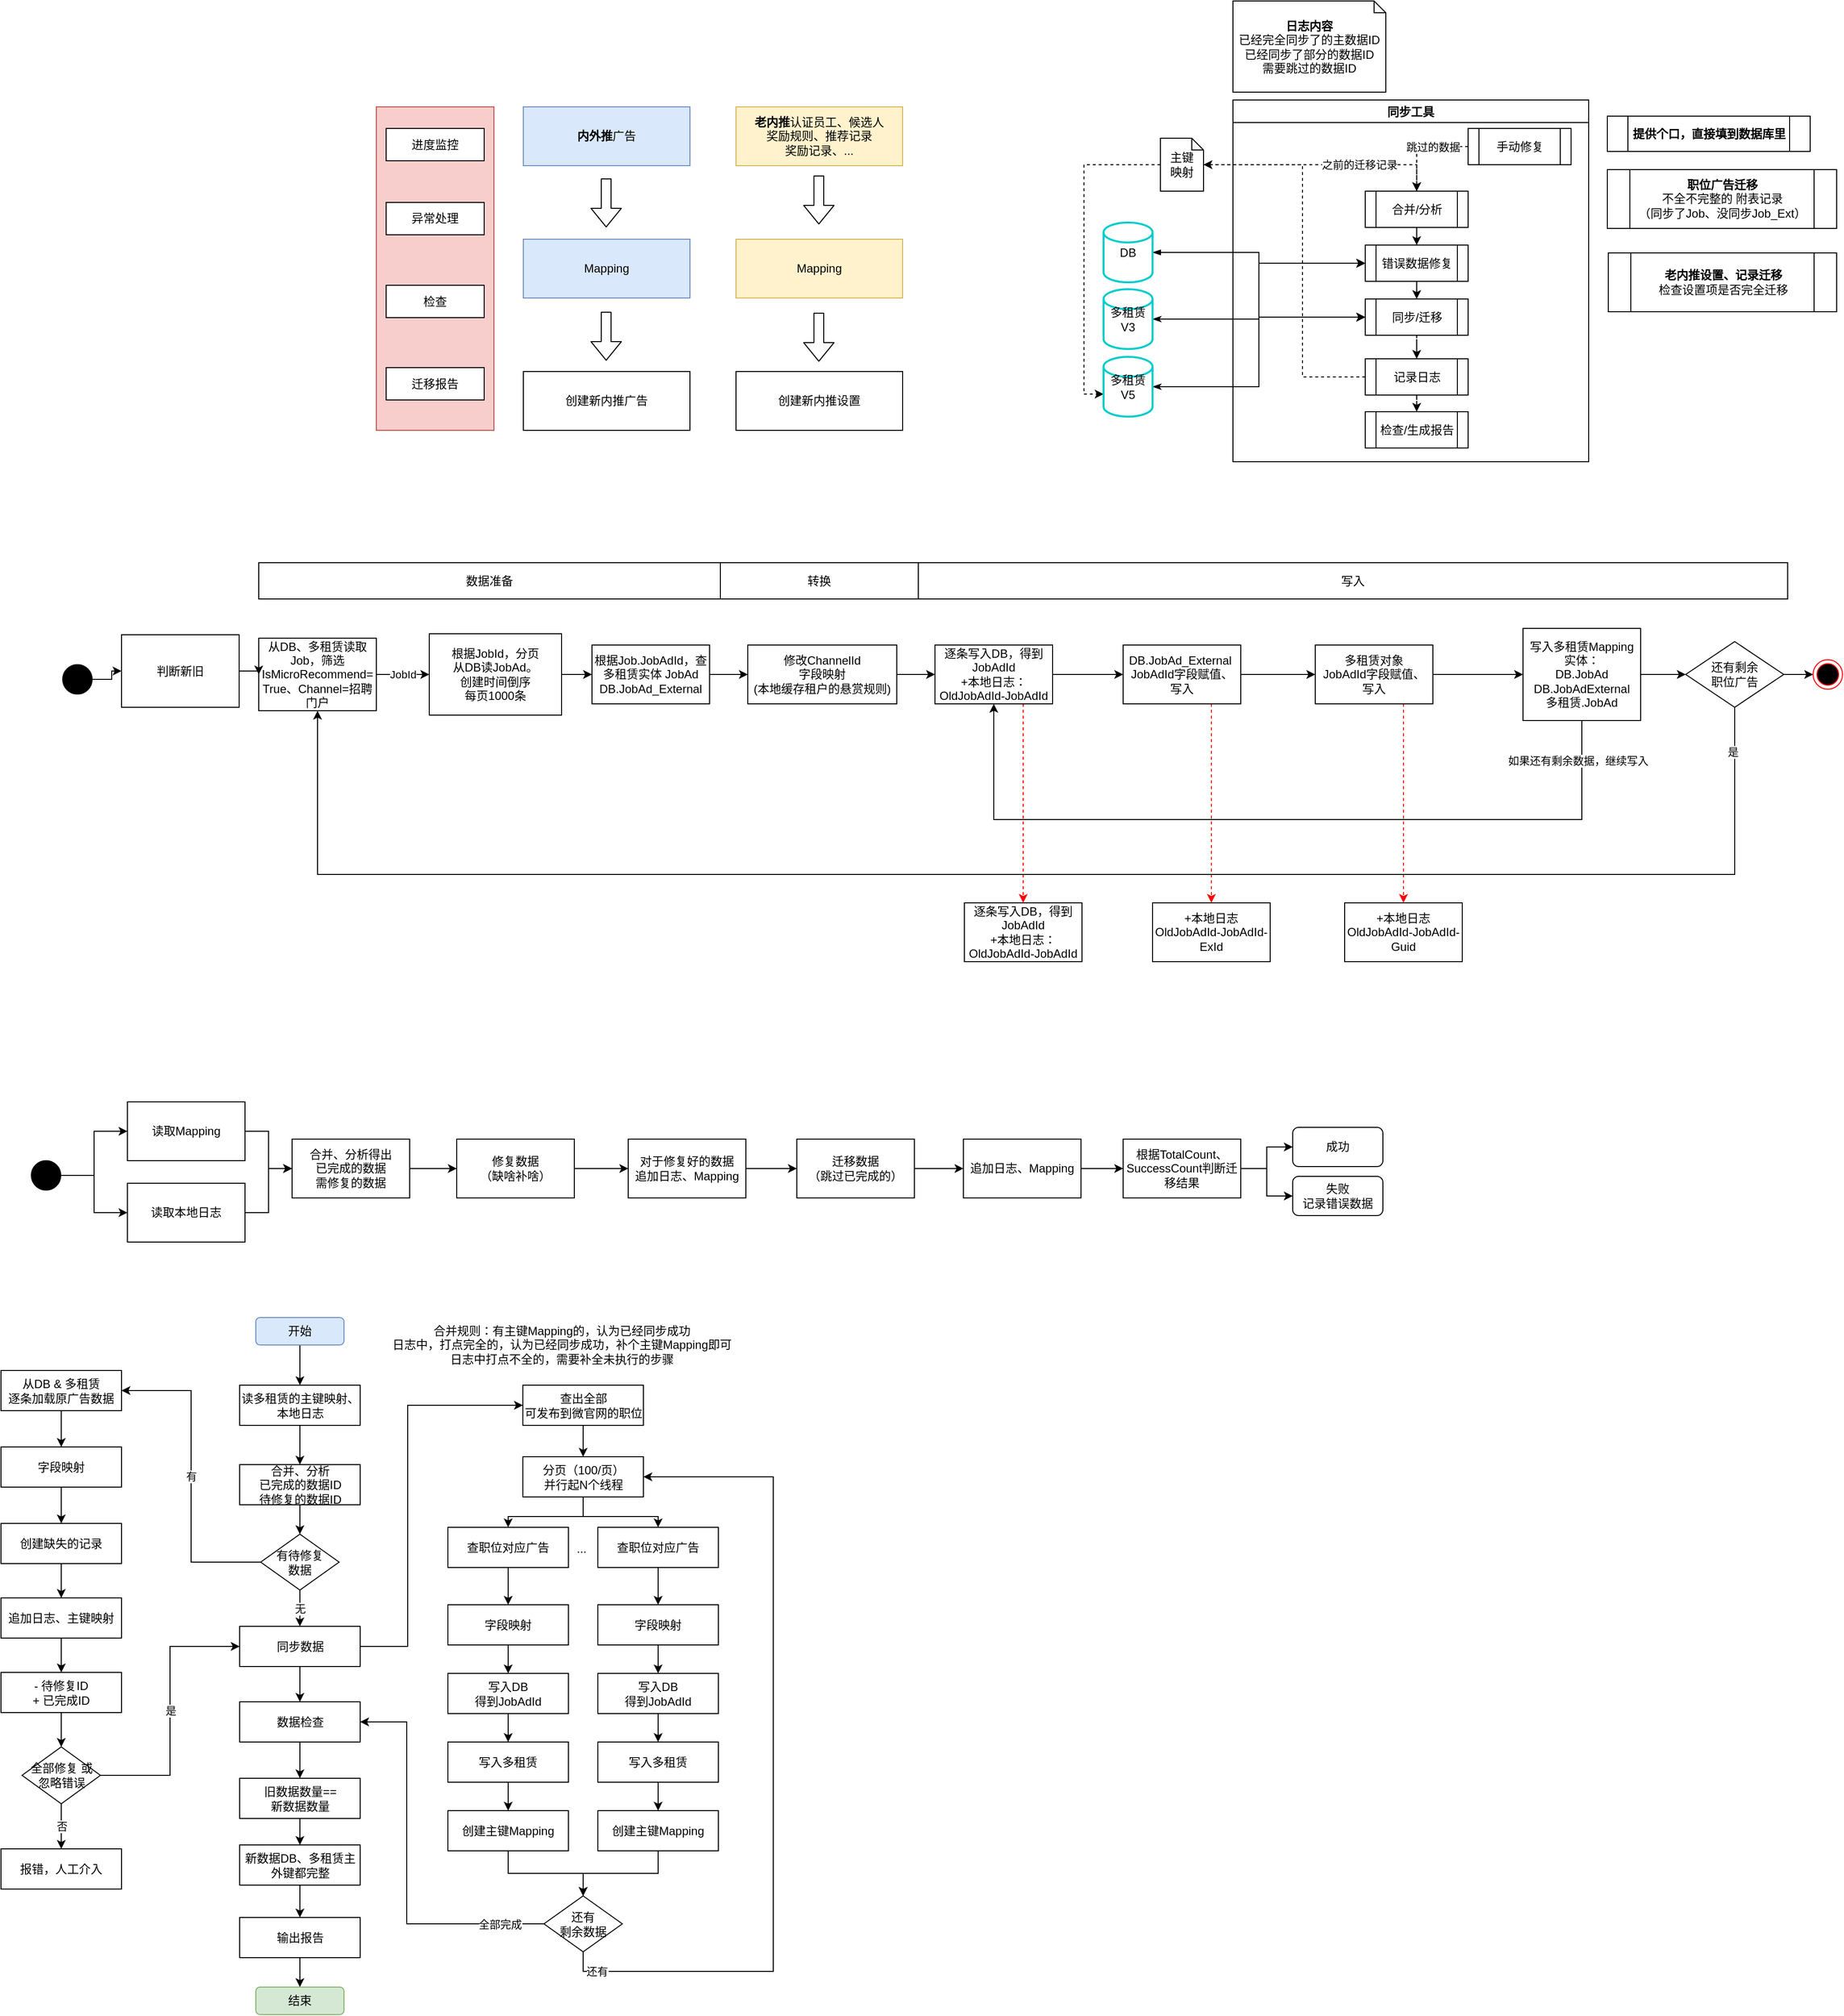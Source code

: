 <mxfile version="14.2.9" type="device"><diagram id="tAkU0oh_2glE51-HNbsn" name="Page-1"><mxGraphModel dx="1422" dy="839" grid="0" gridSize="10" guides="1" tooltips="1" connect="1" arrows="1" fold="1" page="1" pageScale="1" pageWidth="2339" pageHeight="3300" math="0" shadow="0"><root><mxCell id="0"/><mxCell id="1" parent="0"/><mxCell id="9trvorc2qo4zROkZDDM5-1" value="&lt;br&gt;&lt;br&gt;&lt;br&gt;&lt;br&gt;&lt;br&gt;&lt;br&gt;" style="rounded=0;whiteSpace=wrap;html=1;fillColor=#f8cecc;strokeColor=#b85450;" parent="1" vertex="1"><mxGeometry x="478" y="1175" width="120" height="330" as="geometry"/></mxCell><mxCell id="9trvorc2qo4zROkZDDM5-2" value="&lt;b&gt;内外推&lt;/b&gt;广告" style="rounded=0;whiteSpace=wrap;html=1;fillColor=#dae8fc;strokeColor=#6c8ebf;" parent="1" vertex="1"><mxGeometry x="628" y="1175" width="170" height="60" as="geometry"/></mxCell><mxCell id="9trvorc2qo4zROkZDDM5-3" value="Mapping" style="rounded=0;whiteSpace=wrap;html=1;fillColor=#dae8fc;strokeColor=#6c8ebf;" parent="1" vertex="1"><mxGeometry x="628" y="1310" width="170" height="60" as="geometry"/></mxCell><mxCell id="9trvorc2qo4zROkZDDM5-4" value="创建新内推广告" style="rounded=0;whiteSpace=wrap;html=1;" parent="1" vertex="1"><mxGeometry x="628" y="1445" width="170" height="60" as="geometry"/></mxCell><mxCell id="9trvorc2qo4zROkZDDM5-7" value="&lt;b&gt;老内推&lt;/b&gt;认证员工、候选人&lt;br&gt;奖励规则、推荐记录&lt;br&gt;奖励记录、..." style="rounded=0;whiteSpace=wrap;html=1;fillColor=#fff2cc;strokeColor=#d6b656;" parent="1" vertex="1"><mxGeometry x="845" y="1175" width="170" height="60" as="geometry"/></mxCell><mxCell id="9trvorc2qo4zROkZDDM5-8" value="Mapping" style="rounded=0;whiteSpace=wrap;html=1;fillColor=#fff2cc;strokeColor=#d6b656;" parent="1" vertex="1"><mxGeometry x="845" y="1310" width="170" height="60" as="geometry"/></mxCell><mxCell id="9trvorc2qo4zROkZDDM5-9" value="创建新内推设置" style="rounded=0;whiteSpace=wrap;html=1;" parent="1" vertex="1"><mxGeometry x="845" y="1445" width="170" height="60" as="geometry"/></mxCell><mxCell id="9trvorc2qo4zROkZDDM5-10" value="&lt;span&gt;进度监控&lt;/span&gt;" style="rounded=0;whiteSpace=wrap;html=1;" parent="1" vertex="1"><mxGeometry x="488" y="1197" width="100" height="33" as="geometry"/></mxCell><mxCell id="9trvorc2qo4zROkZDDM5-12" value="异常处理" style="rounded=0;whiteSpace=wrap;html=1;" parent="1" vertex="1"><mxGeometry x="488" y="1272.5" width="100" height="33" as="geometry"/></mxCell><mxCell id="9trvorc2qo4zROkZDDM5-13" value="迁移报告" style="rounded=0;whiteSpace=wrap;html=1;" parent="1" vertex="1"><mxGeometry x="488" y="1441" width="100" height="33" as="geometry"/></mxCell><mxCell id="9trvorc2qo4zROkZDDM5-14" value="" style="shape=flexArrow;endArrow=classic;html=1;" parent="1" edge="1"><mxGeometry width="50" height="50" relative="1" as="geometry"><mxPoint x="712.5" y="1248" as="sourcePoint"/><mxPoint x="712.5" y="1298" as="targetPoint"/></mxGeometry></mxCell><mxCell id="9trvorc2qo4zROkZDDM5-16" value="" style="shape=flexArrow;endArrow=classic;html=1;" parent="1" edge="1"><mxGeometry width="50" height="50" relative="1" as="geometry"><mxPoint x="929.5" y="1245" as="sourcePoint"/><mxPoint x="929.5" y="1295" as="targetPoint"/></mxGeometry></mxCell><mxCell id="9trvorc2qo4zROkZDDM5-17" value="" style="shape=flexArrow;endArrow=classic;html=1;" parent="1" edge="1"><mxGeometry width="50" height="50" relative="1" as="geometry"><mxPoint x="712.5" y="1384" as="sourcePoint"/><mxPoint x="712.5" y="1434" as="targetPoint"/></mxGeometry></mxCell><mxCell id="9trvorc2qo4zROkZDDM5-18" value="" style="shape=flexArrow;endArrow=classic;html=1;" parent="1" edge="1"><mxGeometry width="50" height="50" relative="1" as="geometry"><mxPoint x="929.5" y="1385" as="sourcePoint"/><mxPoint x="929.5" y="1435" as="targetPoint"/></mxGeometry></mxCell><mxCell id="9trvorc2qo4zROkZDDM5-100" value="JobId" style="edgeStyle=orthogonalEdgeStyle;rounded=0;orthogonalLoop=1;jettySize=auto;html=1;exitX=1;exitY=0.5;exitDx=0;exitDy=0;" parent="1" source="9trvorc2qo4zROkZDDM5-20" target="9trvorc2qo4zROkZDDM5-23" edge="1"><mxGeometry relative="1" as="geometry"/></mxCell><mxCell id="9trvorc2qo4zROkZDDM5-20" value="从DB、多租赁读取Job，筛选IsMicroRecommend=&lt;br&gt;True、Channel=招聘门户" style="rounded=0;whiteSpace=wrap;html=1;" parent="1" vertex="1"><mxGeometry x="358" y="1717" width="120" height="74" as="geometry"/></mxCell><mxCell id="9trvorc2qo4zROkZDDM5-27" value="" style="edgeStyle=orthogonalEdgeStyle;rounded=0;orthogonalLoop=1;jettySize=auto;html=1;" parent="1" source="9trvorc2qo4zROkZDDM5-23" target="9trvorc2qo4zROkZDDM5-24" edge="1"><mxGeometry relative="1" as="geometry"/></mxCell><mxCell id="9trvorc2qo4zROkZDDM5-23" value="根据JobId，分页&lt;br&gt;从DB读JobAd。&lt;br&gt;创建时间倒序&lt;br&gt;每页1000条" style="rounded=0;whiteSpace=wrap;html=1;" parent="1" vertex="1"><mxGeometry x="532" y="1712.5" width="135" height="83" as="geometry"/></mxCell><mxCell id="9trvorc2qo4zROkZDDM5-39" value="" style="edgeStyle=orthogonalEdgeStyle;rounded=0;orthogonalLoop=1;jettySize=auto;html=1;" parent="1" source="9trvorc2qo4zROkZDDM5-24" target="9trvorc2qo4zROkZDDM5-28" edge="1"><mxGeometry relative="1" as="geometry"/></mxCell><mxCell id="9trvorc2qo4zROkZDDM5-24" value="根据Job.JobAdId，查多租赁实体 JobAd&lt;br&gt;DB.JobAd_External" style="rounded=0;whiteSpace=wrap;html=1;" parent="1" vertex="1"><mxGeometry x="698" y="1724" width="120" height="60" as="geometry"/></mxCell><mxCell id="9trvorc2qo4zROkZDDM5-40" value="" style="edgeStyle=orthogonalEdgeStyle;rounded=0;orthogonalLoop=1;jettySize=auto;html=1;" parent="1" source="9trvorc2qo4zROkZDDM5-28" target="9trvorc2qo4zROkZDDM5-29" edge="1"><mxGeometry relative="1" as="geometry"/></mxCell><mxCell id="9trvorc2qo4zROkZDDM5-28" value="修改ChannelId&lt;br&gt;字段映射&lt;br&gt;(本地缓存租户的悬赏规则)" style="rounded=0;whiteSpace=wrap;html=1;" parent="1" vertex="1"><mxGeometry x="857" y="1724" width="152" height="60" as="geometry"/></mxCell><mxCell id="9trvorc2qo4zROkZDDM5-97" style="edgeStyle=orthogonalEdgeStyle;rounded=0;orthogonalLoop=1;jettySize=auto;html=1;exitX=1;exitY=0.5;exitDx=0;exitDy=0;entryX=0;entryY=0.5;entryDx=0;entryDy=0;" parent="1" source="9trvorc2qo4zROkZDDM5-29" target="9trvorc2qo4zROkZDDM5-94" edge="1"><mxGeometry relative="1" as="geometry"/></mxCell><mxCell id="9trvorc2qo4zROkZDDM5-149" style="edgeStyle=orthogonalEdgeStyle;rounded=0;orthogonalLoop=1;jettySize=auto;html=1;exitX=0.75;exitY=1;exitDx=0;exitDy=0;dashed=1;strokeColor=#FF0000;" parent="1" source="9trvorc2qo4zROkZDDM5-29" target="9trvorc2qo4zROkZDDM5-145" edge="1"><mxGeometry relative="1" as="geometry"/></mxCell><mxCell id="9trvorc2qo4zROkZDDM5-29" value="逐条写入DB，得到JobAdId&lt;br&gt;+本地日志：&lt;br&gt;OldJobAdId-JobAdId" style="rounded=0;whiteSpace=wrap;html=1;" parent="1" vertex="1"><mxGeometry x="1048" y="1724" width="120" height="60" as="geometry"/></mxCell><mxCell id="9trvorc2qo4zROkZDDM5-151" style="edgeStyle=orthogonalEdgeStyle;rounded=0;orthogonalLoop=1;jettySize=auto;html=1;exitX=0.75;exitY=1;exitDx=0;exitDy=0;dashed=1;strokeColor=#FF0000;" parent="1" source="9trvorc2qo4zROkZDDM5-41" target="9trvorc2qo4zROkZDDM5-147" edge="1"><mxGeometry relative="1" as="geometry"/></mxCell><mxCell id="9trvorc2qo4zROkZDDM5-41" value="多租赁对象&lt;br&gt;JobAdId字段赋值、&lt;br&gt;写入" style="rounded=0;whiteSpace=wrap;html=1;" parent="1" vertex="1"><mxGeometry x="1436" y="1724" width="120" height="60" as="geometry"/></mxCell><mxCell id="9trvorc2qo4zROkZDDM5-148" value="" style="edgeStyle=orthogonalEdgeStyle;rounded=0;orthogonalLoop=1;jettySize=auto;html=1;" parent="1" source="9trvorc2qo4zROkZDDM5-94" target="9trvorc2qo4zROkZDDM5-41" edge="1"><mxGeometry relative="1" as="geometry"/></mxCell><mxCell id="9trvorc2qo4zROkZDDM5-150" style="edgeStyle=orthogonalEdgeStyle;rounded=0;orthogonalLoop=1;jettySize=auto;html=1;exitX=0.75;exitY=1;exitDx=0;exitDy=0;entryX=0.5;entryY=0;entryDx=0;entryDy=0;dashed=1;strokeColor=#FF0000;" parent="1" source="9trvorc2qo4zROkZDDM5-94" target="9trvorc2qo4zROkZDDM5-146" edge="1"><mxGeometry relative="1" as="geometry"/></mxCell><mxCell id="9trvorc2qo4zROkZDDM5-94" value="DB.JobAd_External&amp;nbsp;&lt;br&gt;JobAdId字段赋值、&lt;br&gt;写入" style="rounded=0;whiteSpace=wrap;html=1;" parent="1" vertex="1"><mxGeometry x="1240" y="1724" width="120" height="60" as="geometry"/></mxCell><mxCell id="9trvorc2qo4zROkZDDM5-99" value="检查" style="rounded=0;whiteSpace=wrap;html=1;" parent="1" vertex="1"><mxGeometry x="488" y="1357" width="100" height="33" as="geometry"/></mxCell><mxCell id="9trvorc2qo4zROkZDDM5-101" value="数据准备" style="rounded=0;whiteSpace=wrap;html=1;" parent="1" vertex="1"><mxGeometry x="358" y="1640" width="471" height="37" as="geometry"/></mxCell><mxCell id="9trvorc2qo4zROkZDDM5-102" value="转换" style="rounded=0;whiteSpace=wrap;html=1;" parent="1" vertex="1"><mxGeometry x="829" y="1640" width="202" height="37" as="geometry"/></mxCell><mxCell id="9trvorc2qo4zROkZDDM5-103" value="写入" style="rounded=0;whiteSpace=wrap;html=1;" parent="1" vertex="1"><mxGeometry x="1031" y="1640" width="887" height="37" as="geometry"/></mxCell><mxCell id="9trvorc2qo4zROkZDDM5-113" value="" style="edgeStyle=orthogonalEdgeStyle;rounded=0;orthogonalLoop=1;jettySize=auto;html=1;" parent="1" source="9trvorc2qo4zROkZDDM5-41" target="9trvorc2qo4zROkZDDM5-111" edge="1"><mxGeometry relative="1" as="geometry"><mxPoint x="1711" y="1754" as="sourcePoint"/></mxGeometry></mxCell><mxCell id="9trvorc2qo4zROkZDDM5-114" style="edgeStyle=orthogonalEdgeStyle;rounded=0;orthogonalLoop=1;jettySize=auto;html=1;exitX=0.5;exitY=1;exitDx=0;exitDy=0;entryX=0.5;entryY=1;entryDx=0;entryDy=0;" parent="1" source="9trvorc2qo4zROkZDDM5-111" target="9trvorc2qo4zROkZDDM5-29" edge="1"><mxGeometry relative="1" as="geometry"><mxPoint x="1790" y="1996" as="targetPoint"/><Array as="points"><mxPoint x="1708" y="1902"/><mxPoint x="1108" y="1902"/></Array></mxGeometry></mxCell><mxCell id="9trvorc2qo4zROkZDDM5-115" value="如果还有剩余数据，继续写入" style="edgeLabel;html=1;align=center;verticalAlign=middle;resizable=0;points=[];" parent="9trvorc2qo4zROkZDDM5-114" vertex="1" connectable="0"><mxGeometry x="0.054" y="1" relative="1" as="geometry"><mxPoint x="326" y="-61" as="offset"/></mxGeometry></mxCell><mxCell id="9trvorc2qo4zROkZDDM5-118" value="" style="edgeStyle=orthogonalEdgeStyle;rounded=0;orthogonalLoop=1;jettySize=auto;html=1;" parent="1" source="9trvorc2qo4zROkZDDM5-111" target="9trvorc2qo4zROkZDDM5-120" edge="1"><mxGeometry relative="1" as="geometry"><mxPoint x="1836" y="1754" as="targetPoint"/></mxGeometry></mxCell><mxCell id="9trvorc2qo4zROkZDDM5-111" value="写入多租赁Mapping实体：&lt;br&gt;DB.JobAd&lt;br&gt;DB.JobAdExternal&lt;br&gt;多租赁.JobAd" style="rounded=0;whiteSpace=wrap;html=1;" parent="1" vertex="1"><mxGeometry x="1648" y="1707" width="120" height="94" as="geometry"/></mxCell><mxCell id="9trvorc2qo4zROkZDDM5-119" value="" style="edgeStyle=orthogonalEdgeStyle;rounded=0;orthogonalLoop=1;jettySize=auto;html=1;exitX=0.5;exitY=1;exitDx=0;exitDy=0;entryX=0.5;entryY=1;entryDx=0;entryDy=0;" parent="1" source="9trvorc2qo4zROkZDDM5-120" target="9trvorc2qo4zROkZDDM5-20" edge="1"><mxGeometry relative="1" as="geometry"><mxPoint x="2020" y="1784" as="sourcePoint"/><Array as="points"><mxPoint x="1864" y="1958"/><mxPoint x="418" y="1958"/></Array></mxGeometry></mxCell><mxCell id="9trvorc2qo4zROkZDDM5-121" value="是" style="edgeLabel;html=1;align=center;verticalAlign=middle;resizable=0;points=[];" parent="9trvorc2qo4zROkZDDM5-119" vertex="1" connectable="0"><mxGeometry x="-0.95" y="-2" relative="1" as="geometry"><mxPoint y="1" as="offset"/></mxGeometry></mxCell><mxCell id="9trvorc2qo4zROkZDDM5-123" value="" style="edgeStyle=orthogonalEdgeStyle;rounded=0;orthogonalLoop=1;jettySize=auto;html=1;" parent="1" source="9trvorc2qo4zROkZDDM5-120" target="9trvorc2qo4zROkZDDM5-122" edge="1"><mxGeometry relative="1" as="geometry"/></mxCell><mxCell id="9trvorc2qo4zROkZDDM5-120" value="还有剩余&lt;br&gt;职位广告" style="strokeWidth=1;html=1;shape=mxgraph.flowchart.decision;whiteSpace=wrap;" parent="1" vertex="1"><mxGeometry x="1814" y="1720.5" width="100" height="67" as="geometry"/></mxCell><mxCell id="9trvorc2qo4zROkZDDM5-122" value="" style="ellipse;html=1;shape=endState;fillColor=#000000;strokeColor=#ff0000;" parent="1" vertex="1"><mxGeometry x="1944" y="1739" width="30" height="30" as="geometry"/></mxCell><mxCell id="9trvorc2qo4zROkZDDM5-159" value="" style="edgeStyle=orthogonalEdgeStyle;rounded=0;orthogonalLoop=1;jettySize=auto;html=1;strokeColor=#000000;" parent="1" source="9trvorc2qo4zROkZDDM5-124" target="9trvorc2qo4zROkZDDM5-158" edge="1"><mxGeometry relative="1" as="geometry"/></mxCell><mxCell id="9trvorc2qo4zROkZDDM5-124" value="" style="ellipse;whiteSpace=wrap;html=1;aspect=fixed;strokeWidth=1;fillColor=#000000;" parent="1" vertex="1"><mxGeometry x="158" y="1744" width="30" height="30" as="geometry"/></mxCell><mxCell id="9trvorc2qo4zROkZDDM5-130" style="edgeStyle=orthogonalEdgeStyle;rounded=0;orthogonalLoop=1;jettySize=auto;html=1;exitX=1;exitY=0.5;exitDx=0;exitDy=0;entryX=0;entryY=0.5;entryDx=0;entryDy=0;" parent="1" source="9trvorc2qo4zROkZDDM5-126" target="9trvorc2qo4zROkZDDM5-128" edge="1"><mxGeometry relative="1" as="geometry"/></mxCell><mxCell id="9trvorc2qo4zROkZDDM5-126" value="读取Mapping" style="rounded=0;whiteSpace=wrap;html=1;" parent="1" vertex="1"><mxGeometry x="224" y="2190" width="120" height="60" as="geometry"/></mxCell><mxCell id="9trvorc2qo4zROkZDDM5-131" style="edgeStyle=orthogonalEdgeStyle;rounded=0;orthogonalLoop=1;jettySize=auto;html=1;exitX=1;exitY=0.5;exitDx=0;exitDy=0;" parent="1" source="9trvorc2qo4zROkZDDM5-127" target="9trvorc2qo4zROkZDDM5-128" edge="1"><mxGeometry relative="1" as="geometry"/></mxCell><mxCell id="9trvorc2qo4zROkZDDM5-127" value="读取本地日志" style="rounded=0;whiteSpace=wrap;html=1;" parent="1" vertex="1"><mxGeometry x="224" y="2273" width="120" height="60" as="geometry"/></mxCell><mxCell id="9trvorc2qo4zROkZDDM5-132" value="" style="edgeStyle=orthogonalEdgeStyle;rounded=0;orthogonalLoop=1;jettySize=auto;html=1;" parent="1" source="9trvorc2qo4zROkZDDM5-128" target="9trvorc2qo4zROkZDDM5-129" edge="1"><mxGeometry relative="1" as="geometry"/></mxCell><mxCell id="9trvorc2qo4zROkZDDM5-128" value="合并、分析得出&lt;br&gt;已完成的数据&lt;br&gt;需修复的数据" style="rounded=0;whiteSpace=wrap;html=1;" parent="1" vertex="1"><mxGeometry x="392" y="2228" width="120" height="60" as="geometry"/></mxCell><mxCell id="9trvorc2qo4zROkZDDM5-138" value="" style="edgeStyle=orthogonalEdgeStyle;rounded=0;orthogonalLoop=1;jettySize=auto;html=1;" parent="1" source="9trvorc2qo4zROkZDDM5-129" target="9trvorc2qo4zROkZDDM5-137" edge="1"><mxGeometry relative="1" as="geometry"/></mxCell><mxCell id="9trvorc2qo4zROkZDDM5-129" value="修复数据&lt;br&gt;（缺啥补啥）" style="rounded=0;whiteSpace=wrap;html=1;" parent="1" vertex="1"><mxGeometry x="560" y="2228" width="120" height="60" as="geometry"/></mxCell><mxCell id="9trvorc2qo4zROkZDDM5-136" value="" style="edgeStyle=orthogonalEdgeStyle;rounded=0;orthogonalLoop=1;jettySize=auto;html=1;" parent="1" source="9trvorc2qo4zROkZDDM5-133" target="9trvorc2qo4zROkZDDM5-134" edge="1"><mxGeometry relative="1" as="geometry"/></mxCell><mxCell id="9trvorc2qo4zROkZDDM5-133" value="迁移数据&lt;br&gt;（跳过已完成的）" style="rounded=0;whiteSpace=wrap;html=1;" parent="1" vertex="1"><mxGeometry x="907" y="2228" width="120" height="60" as="geometry"/></mxCell><mxCell id="9trvorc2qo4zROkZDDM5-144" value="" style="edgeStyle=orthogonalEdgeStyle;rounded=0;orthogonalLoop=1;jettySize=auto;html=1;" parent="1" source="9trvorc2qo4zROkZDDM5-134" target="9trvorc2qo4zROkZDDM5-152" edge="1"><mxGeometry relative="1" as="geometry"><mxPoint x="1240" y="2258" as="targetPoint"/></mxGeometry></mxCell><mxCell id="9trvorc2qo4zROkZDDM5-134" value="追加日志、Mapping" style="rounded=0;whiteSpace=wrap;html=1;" parent="1" vertex="1"><mxGeometry x="1077" y="2228" width="120" height="60" as="geometry"/></mxCell><mxCell id="9trvorc2qo4zROkZDDM5-139" value="" style="edgeStyle=orthogonalEdgeStyle;rounded=0;orthogonalLoop=1;jettySize=auto;html=1;" parent="1" source="9trvorc2qo4zROkZDDM5-137" target="9trvorc2qo4zROkZDDM5-133" edge="1"><mxGeometry relative="1" as="geometry"/></mxCell><mxCell id="9trvorc2qo4zROkZDDM5-137" value="对于修复好的数据&lt;br&gt;追加日志、Mapping" style="rounded=0;whiteSpace=wrap;html=1;" parent="1" vertex="1"><mxGeometry x="735" y="2228" width="120" height="60" as="geometry"/></mxCell><mxCell id="9trvorc2qo4zROkZDDM5-141" style="edgeStyle=orthogonalEdgeStyle;rounded=0;orthogonalLoop=1;jettySize=auto;html=1;exitX=1;exitY=0.5;exitDx=0;exitDy=0;entryX=0;entryY=0.5;entryDx=0;entryDy=0;" parent="1" source="9trvorc2qo4zROkZDDM5-140" target="9trvorc2qo4zROkZDDM5-126" edge="1"><mxGeometry relative="1" as="geometry"/></mxCell><mxCell id="9trvorc2qo4zROkZDDM5-142" style="edgeStyle=orthogonalEdgeStyle;rounded=0;orthogonalLoop=1;jettySize=auto;html=1;exitX=1;exitY=0.5;exitDx=0;exitDy=0;" parent="1" source="9trvorc2qo4zROkZDDM5-140" target="9trvorc2qo4zROkZDDM5-127" edge="1"><mxGeometry relative="1" as="geometry"/></mxCell><mxCell id="9trvorc2qo4zROkZDDM5-140" value="" style="ellipse;whiteSpace=wrap;html=1;aspect=fixed;strokeWidth=1;fillColor=#000000;" parent="1" vertex="1"><mxGeometry x="126" y="2250" width="30" height="30" as="geometry"/></mxCell><mxCell id="9trvorc2qo4zROkZDDM5-145" value="逐条写入DB，得到JobAdId&lt;br&gt;+本地日志：&lt;br&gt;OldJobAdId-JobAdId" style="rounded=0;whiteSpace=wrap;html=1;" parent="1" vertex="1"><mxGeometry x="1078" y="1987" width="120" height="60" as="geometry"/></mxCell><mxCell id="9trvorc2qo4zROkZDDM5-146" value="+本地日志&lt;br&gt;OldJobAdId-JobAdId-ExId" style="rounded=0;whiteSpace=wrap;html=1;" parent="1" vertex="1"><mxGeometry x="1270" y="1987" width="120" height="60" as="geometry"/></mxCell><mxCell id="9trvorc2qo4zROkZDDM5-147" value="+本地日志&lt;br&gt;OldJobAdId-JobAdId-Guid" style="rounded=0;whiteSpace=wrap;html=1;" parent="1" vertex="1"><mxGeometry x="1466" y="1987" width="120" height="60" as="geometry"/></mxCell><mxCell id="9trvorc2qo4zROkZDDM5-154" value="" style="edgeStyle=orthogonalEdgeStyle;rounded=0;orthogonalLoop=1;jettySize=auto;html=1;" parent="1" source="9trvorc2qo4zROkZDDM5-152" target="9trvorc2qo4zROkZDDM5-155" edge="1"><mxGeometry relative="1" as="geometry"><mxPoint x="1417" y="2223" as="targetPoint"/></mxGeometry></mxCell><mxCell id="9trvorc2qo4zROkZDDM5-157" style="edgeStyle=orthogonalEdgeStyle;rounded=0;orthogonalLoop=1;jettySize=auto;html=1;exitX=1;exitY=0.5;exitDx=0;exitDy=0;strokeColor=#000000;" parent="1" source="9trvorc2qo4zROkZDDM5-152" target="9trvorc2qo4zROkZDDM5-156" edge="1"><mxGeometry relative="1" as="geometry"/></mxCell><mxCell id="9trvorc2qo4zROkZDDM5-152" value="根据TotalCount、SuccessCount判断迁移结果" style="rounded=0;whiteSpace=wrap;html=1;" parent="1" vertex="1"><mxGeometry x="1240" y="2228" width="120" height="60" as="geometry"/></mxCell><mxCell id="9trvorc2qo4zROkZDDM5-155" value="成功" style="rounded=1;whiteSpace=wrap;html=1;strokeWidth=1;fillColor=none;" parent="1" vertex="1"><mxGeometry x="1413" y="2216" width="92" height="40" as="geometry"/></mxCell><mxCell id="9trvorc2qo4zROkZDDM5-156" value="失败&lt;br&gt;记录错误数据" style="rounded=1;whiteSpace=wrap;html=1;strokeWidth=1;fillColor=none;" parent="1" vertex="1"><mxGeometry x="1413" y="2266" width="92" height="40" as="geometry"/></mxCell><mxCell id="9trvorc2qo4zROkZDDM5-160" value="" style="edgeStyle=orthogonalEdgeStyle;rounded=0;orthogonalLoop=1;jettySize=auto;html=1;strokeColor=#000000;" parent="1" source="9trvorc2qo4zROkZDDM5-158" target="9trvorc2qo4zROkZDDM5-20" edge="1"><mxGeometry relative="1" as="geometry"/></mxCell><mxCell id="9trvorc2qo4zROkZDDM5-158" value="判断新旧" style="rounded=0;whiteSpace=wrap;html=1;" parent="1" vertex="1"><mxGeometry x="218" y="1713.5" width="120" height="74" as="geometry"/></mxCell><mxCell id="64XeEdS_aHcT_We1vL6V-7" value="" style="edgeStyle=orthogonalEdgeStyle;rounded=0;orthogonalLoop=1;jettySize=auto;html=1;" parent="1" source="64XeEdS_aHcT_We1vL6V-2" target="64XeEdS_aHcT_We1vL6V-23" edge="1"><mxGeometry relative="1" as="geometry"><mxPoint x="400" y="2641" as="targetPoint"/></mxGeometry></mxCell><mxCell id="64XeEdS_aHcT_We1vL6V-2" value="合并、分析&lt;br&gt;已完成的数据ID&lt;br&gt;待修复的数据ID" style="rounded=0;whiteSpace=wrap;html=1;" parent="1" vertex="1"><mxGeometry x="338.5" y="2560" width="123" height="41" as="geometry"/></mxCell><mxCell id="64XeEdS_aHcT_We1vL6V-5" value="" style="edgeStyle=orthogonalEdgeStyle;rounded=0;orthogonalLoop=1;jettySize=auto;html=1;" parent="1" source="64XeEdS_aHcT_We1vL6V-3" target="64XeEdS_aHcT_We1vL6V-2" edge="1"><mxGeometry relative="1" as="geometry"/></mxCell><mxCell id="64XeEdS_aHcT_We1vL6V-3" value="读多租赁的主键映射、&lt;br&gt;本地日志" style="rounded=0;whiteSpace=wrap;html=1;" parent="1" vertex="1"><mxGeometry x="338.5" y="2479" width="123" height="41" as="geometry"/></mxCell><mxCell id="64XeEdS_aHcT_We1vL6V-53" style="edgeStyle=orthogonalEdgeStyle;rounded=0;orthogonalLoop=1;jettySize=auto;html=1;exitX=1;exitY=0.5;exitDx=0;exitDy=0;entryX=0;entryY=0.5;entryDx=0;entryDy=0;" parent="1" source="64XeEdS_aHcT_We1vL6V-8" target="64XeEdS_aHcT_We1vL6V-28" edge="1"><mxGeometry relative="1" as="geometry"><Array as="points"><mxPoint x="510" y="2746"/><mxPoint x="510" y="2500"/></Array></mxGeometry></mxCell><mxCell id="64XeEdS_aHcT_We1vL6V-67" value="" style="edgeStyle=orthogonalEdgeStyle;rounded=0;orthogonalLoop=1;jettySize=auto;html=1;" parent="1" source="64XeEdS_aHcT_We1vL6V-8" target="64XeEdS_aHcT_We1vL6V-60" edge="1"><mxGeometry relative="1" as="geometry"/></mxCell><mxCell id="64XeEdS_aHcT_We1vL6V-8" value="同步数据" style="rounded=0;whiteSpace=wrap;html=1;" parent="1" vertex="1"><mxGeometry x="338.5" y="2725" width="123" height="41" as="geometry"/></mxCell><mxCell id="64XeEdS_aHcT_We1vL6V-11" value="" style="edgeStyle=orthogonalEdgeStyle;rounded=0;orthogonalLoop=1;jettySize=auto;html=1;" parent="1" source="64XeEdS_aHcT_We1vL6V-9" target="64XeEdS_aHcT_We1vL6V-10" edge="1"><mxGeometry relative="1" as="geometry"/></mxCell><mxCell id="64XeEdS_aHcT_We1vL6V-9" value="从DB &amp;amp; 多租赁&lt;br&gt;逐条加载原广告数据" style="rounded=0;whiteSpace=wrap;html=1;" parent="1" vertex="1"><mxGeometry x="95" y="2464" width="123" height="41" as="geometry"/></mxCell><mxCell id="64XeEdS_aHcT_We1vL6V-13" value="" style="edgeStyle=orthogonalEdgeStyle;rounded=0;orthogonalLoop=1;jettySize=auto;html=1;" parent="1" source="64XeEdS_aHcT_We1vL6V-10" target="64XeEdS_aHcT_We1vL6V-12" edge="1"><mxGeometry relative="1" as="geometry"/></mxCell><mxCell id="64XeEdS_aHcT_We1vL6V-10" value="字段映射" style="rounded=0;whiteSpace=wrap;html=1;" parent="1" vertex="1"><mxGeometry x="95" y="2542" width="123" height="41" as="geometry"/></mxCell><mxCell id="64XeEdS_aHcT_We1vL6V-16" value="" style="edgeStyle=orthogonalEdgeStyle;rounded=0;orthogonalLoop=1;jettySize=auto;html=1;" parent="1" source="64XeEdS_aHcT_We1vL6V-12" target="64XeEdS_aHcT_We1vL6V-14" edge="1"><mxGeometry relative="1" as="geometry"/></mxCell><mxCell id="64XeEdS_aHcT_We1vL6V-12" value="创建缺失的记录" style="rounded=0;whiteSpace=wrap;html=1;" parent="1" vertex="1"><mxGeometry x="95" y="2620" width="123" height="41" as="geometry"/></mxCell><mxCell id="64XeEdS_aHcT_We1vL6V-17" value="" style="edgeStyle=orthogonalEdgeStyle;rounded=0;orthogonalLoop=1;jettySize=auto;html=1;" parent="1" source="64XeEdS_aHcT_We1vL6V-14" target="64XeEdS_aHcT_We1vL6V-15" edge="1"><mxGeometry relative="1" as="geometry"/></mxCell><mxCell id="64XeEdS_aHcT_We1vL6V-14" value="追加日志、主键映射" style="rounded=0;whiteSpace=wrap;html=1;" parent="1" vertex="1"><mxGeometry x="95" y="2696" width="123" height="41" as="geometry"/></mxCell><mxCell id="64XeEdS_aHcT_We1vL6V-20" value="" style="edgeStyle=orthogonalEdgeStyle;rounded=0;orthogonalLoop=1;jettySize=auto;html=1;" parent="1" source="64XeEdS_aHcT_We1vL6V-15" target="64XeEdS_aHcT_We1vL6V-19" edge="1"><mxGeometry relative="1" as="geometry"/></mxCell><mxCell id="64XeEdS_aHcT_We1vL6V-15" value="- 待修复ID&lt;br&gt;+ 已完成ID" style="rounded=0;whiteSpace=wrap;html=1;" parent="1" vertex="1"><mxGeometry x="95" y="2772" width="123" height="41" as="geometry"/></mxCell><mxCell id="64XeEdS_aHcT_We1vL6V-26" value="否" style="edgeStyle=orthogonalEdgeStyle;rounded=0;orthogonalLoop=1;jettySize=auto;html=1;" parent="1" source="64XeEdS_aHcT_We1vL6V-19" target="64XeEdS_aHcT_We1vL6V-27" edge="1"><mxGeometry relative="1" as="geometry"><mxPoint x="156.5" y="2941" as="targetPoint"/></mxGeometry></mxCell><mxCell id="64XeEdS_aHcT_We1vL6V-52" value="是" style="edgeStyle=orthogonalEdgeStyle;rounded=0;orthogonalLoop=1;jettySize=auto;html=1;exitX=1;exitY=0.5;exitDx=0;exitDy=0;entryX=0;entryY=0.5;entryDx=0;entryDy=0;" parent="1" source="64XeEdS_aHcT_We1vL6V-19" target="64XeEdS_aHcT_We1vL6V-8" edge="1"><mxGeometry relative="1" as="geometry"/></mxCell><mxCell id="64XeEdS_aHcT_We1vL6V-19" value="全部修复 或&lt;br&gt;忽略错误" style="rhombus;whiteSpace=wrap;html=1;" parent="1" vertex="1"><mxGeometry x="116.5" y="2848" width="80" height="58" as="geometry"/></mxCell><mxCell id="64XeEdS_aHcT_We1vL6V-24" value="无" style="edgeStyle=orthogonalEdgeStyle;rounded=0;orthogonalLoop=1;jettySize=auto;html=1;" parent="1" source="64XeEdS_aHcT_We1vL6V-23" target="64XeEdS_aHcT_We1vL6V-8" edge="1"><mxGeometry relative="1" as="geometry"/></mxCell><mxCell id="64XeEdS_aHcT_We1vL6V-51" value="有" style="edgeStyle=orthogonalEdgeStyle;rounded=0;orthogonalLoop=1;jettySize=auto;html=1;exitX=0;exitY=0.5;exitDx=0;exitDy=0;entryX=1;entryY=0.5;entryDx=0;entryDy=0;" parent="1" source="64XeEdS_aHcT_We1vL6V-23" target="64XeEdS_aHcT_We1vL6V-9" edge="1"><mxGeometry relative="1" as="geometry"/></mxCell><mxCell id="64XeEdS_aHcT_We1vL6V-23" value="有待修复&lt;br&gt;数据" style="rhombus;whiteSpace=wrap;html=1;" parent="1" vertex="1"><mxGeometry x="360" y="2631" width="80" height="57" as="geometry"/></mxCell><mxCell id="64XeEdS_aHcT_We1vL6V-27" value="报错，人工介入" style="rounded=0;whiteSpace=wrap;html=1;" parent="1" vertex="1"><mxGeometry x="95" y="2952" width="123" height="41" as="geometry"/></mxCell><mxCell id="64XeEdS_aHcT_We1vL6V-47" value="" style="edgeStyle=orthogonalEdgeStyle;rounded=0;orthogonalLoop=1;jettySize=auto;html=1;" parent="1" source="64XeEdS_aHcT_We1vL6V-28" target="64XeEdS_aHcT_We1vL6V-46" edge="1"><mxGeometry relative="1" as="geometry"/></mxCell><mxCell id="64XeEdS_aHcT_We1vL6V-28" value="查出全部&lt;br&gt;可发布到微官网的职位" style="rounded=0;whiteSpace=wrap;html=1;" parent="1" vertex="1"><mxGeometry x="627.5" y="2479" width="123" height="41" as="geometry"/></mxCell><mxCell id="64XeEdS_aHcT_We1vL6V-37" value="" style="edgeStyle=orthogonalEdgeStyle;rounded=0;orthogonalLoop=1;jettySize=auto;html=1;" parent="1" source="64XeEdS_aHcT_We1vL6V-30" target="64XeEdS_aHcT_We1vL6V-34" edge="1"><mxGeometry relative="1" as="geometry"/></mxCell><mxCell id="64XeEdS_aHcT_We1vL6V-30" value="查职位对应广告" style="rounded=0;whiteSpace=wrap;html=1;" parent="1" vertex="1"><mxGeometry x="551" y="2624" width="123" height="41" as="geometry"/></mxCell><mxCell id="64XeEdS_aHcT_We1vL6V-36" value="" style="edgeStyle=orthogonalEdgeStyle;rounded=0;orthogonalLoop=1;jettySize=auto;html=1;" parent="1" source="64XeEdS_aHcT_We1vL6V-31" target="64XeEdS_aHcT_We1vL6V-35" edge="1"><mxGeometry relative="1" as="geometry"/></mxCell><mxCell id="64XeEdS_aHcT_We1vL6V-31" value="查职位对应广告" style="rounded=0;whiteSpace=wrap;html=1;" parent="1" vertex="1"><mxGeometry x="704" y="2624" width="123" height="41" as="geometry"/></mxCell><mxCell id="64XeEdS_aHcT_We1vL6V-40" value="" style="edgeStyle=orthogonalEdgeStyle;rounded=0;orthogonalLoop=1;jettySize=auto;html=1;" parent="1" source="64XeEdS_aHcT_We1vL6V-34" target="64XeEdS_aHcT_We1vL6V-38" edge="1"><mxGeometry relative="1" as="geometry"/></mxCell><mxCell id="64XeEdS_aHcT_We1vL6V-34" value="字段映射" style="rounded=0;whiteSpace=wrap;html=1;" parent="1" vertex="1"><mxGeometry x="551" y="2703" width="123" height="41" as="geometry"/></mxCell><mxCell id="64XeEdS_aHcT_We1vL6V-41" value="" style="edgeStyle=orthogonalEdgeStyle;rounded=0;orthogonalLoop=1;jettySize=auto;html=1;" parent="1" source="64XeEdS_aHcT_We1vL6V-35" target="64XeEdS_aHcT_We1vL6V-39" edge="1"><mxGeometry relative="1" as="geometry"/></mxCell><mxCell id="64XeEdS_aHcT_We1vL6V-35" value="字段映射" style="rounded=0;whiteSpace=wrap;html=1;" parent="1" vertex="1"><mxGeometry x="704" y="2703" width="123" height="41" as="geometry"/></mxCell><mxCell id="64XeEdS_aHcT_We1vL6V-44" value="" style="edgeStyle=orthogonalEdgeStyle;rounded=0;orthogonalLoop=1;jettySize=auto;html=1;" parent="1" source="64XeEdS_aHcT_We1vL6V-38" target="64XeEdS_aHcT_We1vL6V-42" edge="1"><mxGeometry relative="1" as="geometry"/></mxCell><mxCell id="64XeEdS_aHcT_We1vL6V-38" value="写入DB&lt;br&gt;得到JobAdId" style="rounded=0;whiteSpace=wrap;html=1;" parent="1" vertex="1"><mxGeometry x="551" y="2773" width="123" height="41" as="geometry"/></mxCell><mxCell id="64XeEdS_aHcT_We1vL6V-45" value="" style="edgeStyle=orthogonalEdgeStyle;rounded=0;orthogonalLoop=1;jettySize=auto;html=1;" parent="1" source="64XeEdS_aHcT_We1vL6V-39" target="64XeEdS_aHcT_We1vL6V-43" edge="1"><mxGeometry relative="1" as="geometry"/></mxCell><mxCell id="64XeEdS_aHcT_We1vL6V-39" value="写入DB&lt;br&gt;得到JobAdId" style="rounded=0;whiteSpace=wrap;html=1;" parent="1" vertex="1"><mxGeometry x="704" y="2773" width="123" height="41" as="geometry"/></mxCell><mxCell id="64XeEdS_aHcT_We1vL6V-58" value="" style="edgeStyle=orthogonalEdgeStyle;rounded=0;orthogonalLoop=1;jettySize=auto;html=1;" parent="1" source="64XeEdS_aHcT_We1vL6V-42" target="64XeEdS_aHcT_We1vL6V-55" edge="1"><mxGeometry relative="1" as="geometry"/></mxCell><mxCell id="64XeEdS_aHcT_We1vL6V-42" value="写入多租赁" style="rounded=0;whiteSpace=wrap;html=1;" parent="1" vertex="1"><mxGeometry x="551" y="2843" width="123" height="41" as="geometry"/></mxCell><mxCell id="64XeEdS_aHcT_We1vL6V-57" value="" style="edgeStyle=orthogonalEdgeStyle;rounded=0;orthogonalLoop=1;jettySize=auto;html=1;" parent="1" source="64XeEdS_aHcT_We1vL6V-43" target="64XeEdS_aHcT_We1vL6V-56" edge="1"><mxGeometry relative="1" as="geometry"/></mxCell><mxCell id="64XeEdS_aHcT_We1vL6V-43" value="写入多租赁" style="rounded=0;whiteSpace=wrap;html=1;" parent="1" vertex="1"><mxGeometry x="704" y="2843" width="123" height="41" as="geometry"/></mxCell><mxCell id="64XeEdS_aHcT_We1vL6V-48" style="edgeStyle=orthogonalEdgeStyle;rounded=0;orthogonalLoop=1;jettySize=auto;html=1;exitX=0.5;exitY=1;exitDx=0;exitDy=0;entryX=0.5;entryY=0;entryDx=0;entryDy=0;" parent="1" source="64XeEdS_aHcT_We1vL6V-46" target="64XeEdS_aHcT_We1vL6V-30" edge="1"><mxGeometry relative="1" as="geometry"/></mxCell><mxCell id="64XeEdS_aHcT_We1vL6V-49" style="edgeStyle=orthogonalEdgeStyle;rounded=0;orthogonalLoop=1;jettySize=auto;html=1;exitX=0.5;exitY=1;exitDx=0;exitDy=0;" parent="1" source="64XeEdS_aHcT_We1vL6V-46" target="64XeEdS_aHcT_We1vL6V-31" edge="1"><mxGeometry relative="1" as="geometry"/></mxCell><mxCell id="64XeEdS_aHcT_We1vL6V-46" value="分页（100/页）&lt;br&gt;并行起N个线程" style="rounded=0;whiteSpace=wrap;html=1;" parent="1" vertex="1"><mxGeometry x="627.5" y="2552" width="123" height="41" as="geometry"/></mxCell><mxCell id="64XeEdS_aHcT_We1vL6V-54" value="..." style="text;html=1;align=center;verticalAlign=middle;resizable=0;points=[];autosize=1;" parent="1" vertex="1"><mxGeometry x="677" y="2637" width="20" height="18" as="geometry"/></mxCell><mxCell id="64XeEdS_aHcT_We1vL6V-62" style="edgeStyle=orthogonalEdgeStyle;rounded=0;orthogonalLoop=1;jettySize=auto;html=1;exitX=0.5;exitY=1;exitDx=0;exitDy=0;" parent="1" source="64XeEdS_aHcT_We1vL6V-55" target="64XeEdS_aHcT_We1vL6V-61" edge="1"><mxGeometry relative="1" as="geometry"/></mxCell><mxCell id="64XeEdS_aHcT_We1vL6V-55" value="创建主键Mapping" style="rounded=0;whiteSpace=wrap;html=1;" parent="1" vertex="1"><mxGeometry x="551" y="2913" width="123" height="41" as="geometry"/></mxCell><mxCell id="64XeEdS_aHcT_We1vL6V-63" style="edgeStyle=orthogonalEdgeStyle;rounded=0;orthogonalLoop=1;jettySize=auto;html=1;exitX=0.5;exitY=1;exitDx=0;exitDy=0;" parent="1" source="64XeEdS_aHcT_We1vL6V-56" target="64XeEdS_aHcT_We1vL6V-61" edge="1"><mxGeometry relative="1" as="geometry"/></mxCell><mxCell id="64XeEdS_aHcT_We1vL6V-56" value="创建主键Mapping" style="rounded=0;whiteSpace=wrap;html=1;" parent="1" vertex="1"><mxGeometry x="704" y="2913" width="123" height="41" as="geometry"/></mxCell><mxCell id="64XeEdS_aHcT_We1vL6V-59" value="合并规则：有主键Mapping的，认为已经同步成功&lt;br&gt;日志中，打点完全的，认为已经同步成功，补个主键Mapping即可&lt;br&gt;日志中打点不全的，需要补全未执行的步骤" style="text;html=1;align=center;verticalAlign=middle;resizable=0;points=[];autosize=1;" parent="1" vertex="1"><mxGeometry x="489" y="2415" width="356" height="46" as="geometry"/></mxCell><mxCell id="64XeEdS_aHcT_We1vL6V-70" value="" style="edgeStyle=orthogonalEdgeStyle;rounded=0;orthogonalLoop=1;jettySize=auto;html=1;" parent="1" source="64XeEdS_aHcT_We1vL6V-60" target="64XeEdS_aHcT_We1vL6V-69" edge="1"><mxGeometry relative="1" as="geometry"/></mxCell><mxCell id="64XeEdS_aHcT_We1vL6V-60" value="数据检查" style="rounded=0;whiteSpace=wrap;html=1;" parent="1" vertex="1"><mxGeometry x="338.5" y="2802" width="123" height="41" as="geometry"/></mxCell><mxCell id="64XeEdS_aHcT_We1vL6V-65" style="edgeStyle=orthogonalEdgeStyle;rounded=0;orthogonalLoop=1;jettySize=auto;html=1;exitX=0.5;exitY=1;exitDx=0;exitDy=0;entryX=1;entryY=0.5;entryDx=0;entryDy=0;" parent="1" source="64XeEdS_aHcT_We1vL6V-61" target="64XeEdS_aHcT_We1vL6V-46" edge="1"><mxGeometry relative="1" as="geometry"><Array as="points"><mxPoint x="689" y="3077"/><mxPoint x="883" y="3077"/><mxPoint x="883" y="2573"/></Array></mxGeometry></mxCell><mxCell id="64XeEdS_aHcT_We1vL6V-68" value="还有" style="edgeLabel;html=1;align=center;verticalAlign=middle;resizable=0;points=[];" parent="64XeEdS_aHcT_We1vL6V-65" vertex="1" connectable="0"><mxGeometry x="-0.92" relative="1" as="geometry"><mxPoint as="offset"/></mxGeometry></mxCell><mxCell id="64XeEdS_aHcT_We1vL6V-66" value="全部完成" style="edgeStyle=orthogonalEdgeStyle;rounded=0;orthogonalLoop=1;jettySize=auto;html=1;exitX=0;exitY=0.5;exitDx=0;exitDy=0;entryX=1;entryY=0.5;entryDx=0;entryDy=0;" parent="1" source="64XeEdS_aHcT_We1vL6V-61" target="64XeEdS_aHcT_We1vL6V-60" edge="1"><mxGeometry x="-0.771" relative="1" as="geometry"><Array as="points"><mxPoint x="509" y="3029"/><mxPoint x="509" y="2823"/></Array><mxPoint as="offset"/></mxGeometry></mxCell><mxCell id="64XeEdS_aHcT_We1vL6V-61" value="还有&lt;br&gt;剩余数据" style="rhombus;whiteSpace=wrap;html=1;" parent="1" vertex="1"><mxGeometry x="649" y="3000" width="80" height="57" as="geometry"/></mxCell><mxCell id="64XeEdS_aHcT_We1vL6V-72" value="" style="edgeStyle=orthogonalEdgeStyle;rounded=0;orthogonalLoop=1;jettySize=auto;html=1;" parent="1" source="64XeEdS_aHcT_We1vL6V-69" target="64XeEdS_aHcT_We1vL6V-71" edge="1"><mxGeometry relative="1" as="geometry"/></mxCell><mxCell id="64XeEdS_aHcT_We1vL6V-69" value="旧数据数量==&lt;br&gt;新数据数量" style="rounded=0;whiteSpace=wrap;html=1;" parent="1" vertex="1"><mxGeometry x="338.5" y="2880" width="123" height="41" as="geometry"/></mxCell><mxCell id="64XeEdS_aHcT_We1vL6V-76" value="" style="edgeStyle=orthogonalEdgeStyle;rounded=0;orthogonalLoop=1;jettySize=auto;html=1;" parent="1" source="64XeEdS_aHcT_We1vL6V-71" target="64XeEdS_aHcT_We1vL6V-77" edge="1"><mxGeometry relative="1" as="geometry"><mxPoint x="400" y="3016" as="targetPoint"/></mxGeometry></mxCell><mxCell id="64XeEdS_aHcT_We1vL6V-71" value="新数据DB、多租赁主外键都完整" style="rounded=0;whiteSpace=wrap;html=1;" parent="1" vertex="1"><mxGeometry x="338.5" y="2948" width="123" height="41" as="geometry"/></mxCell><mxCell id="64XeEdS_aHcT_We1vL6V-79" value="" style="edgeStyle=orthogonalEdgeStyle;rounded=0;orthogonalLoop=1;jettySize=auto;html=1;" parent="1" source="64XeEdS_aHcT_We1vL6V-77" target="64XeEdS_aHcT_We1vL6V-84" edge="1"><mxGeometry relative="1" as="geometry"><mxPoint x="400" y="3089" as="targetPoint"/></mxGeometry></mxCell><mxCell id="64XeEdS_aHcT_We1vL6V-77" value="输出报告" style="rounded=0;whiteSpace=wrap;html=1;" parent="1" vertex="1"><mxGeometry x="338.5" y="3022" width="123" height="41" as="geometry"/></mxCell><mxCell id="64XeEdS_aHcT_We1vL6V-83" value="" style="edgeStyle=orthogonalEdgeStyle;rounded=0;orthogonalLoop=1;jettySize=auto;html=1;" parent="1" source="64XeEdS_aHcT_We1vL6V-82" target="64XeEdS_aHcT_We1vL6V-3" edge="1"><mxGeometry relative="1" as="geometry"/></mxCell><mxCell id="64XeEdS_aHcT_We1vL6V-82" value="开始" style="rounded=1;whiteSpace=wrap;html=1;fillColor=#dae8fc;strokeColor=#6c8ebf;" parent="1" vertex="1"><mxGeometry x="355" y="2410" width="90" height="28" as="geometry"/></mxCell><mxCell id="64XeEdS_aHcT_We1vL6V-84" value="结束" style="rounded=1;whiteSpace=wrap;html=1;fillColor=#d5e8d4;strokeColor=#82b366;" parent="1" vertex="1"><mxGeometry x="355" y="3093" width="90" height="28" as="geometry"/></mxCell><mxCell id="vuygLBPFPDIXzzuR6Uhy-2" value="同步工具" style="swimlane;" parent="1" vertex="1"><mxGeometry x="1352" y="1168" width="363" height="369" as="geometry"/></mxCell><mxCell id="vuygLBPFPDIXzzuR6Uhy-252" style="edgeStyle=orthogonalEdgeStyle;rounded=0;orthogonalLoop=1;jettySize=auto;html=1;exitX=0.5;exitY=1;exitDx=0;exitDy=0;dashed=1;fontColor=#000000;" parent="vuygLBPFPDIXzzuR6Uhy-2" source="vuygLBPFPDIXzzuR6Uhy-117" target="vuygLBPFPDIXzzuR6Uhy-250" edge="1"><mxGeometry relative="1" as="geometry"/></mxCell><mxCell id="vuygLBPFPDIXzzuR6Uhy-117" value="合并/分析" style="shape=process;whiteSpace=wrap;html=1;backgroundOutline=1;strokeWidth=1;" parent="vuygLBPFPDIXzzuR6Uhy-2" vertex="1"><mxGeometry x="135" y="93" width="105" height="37" as="geometry"/></mxCell><mxCell id="vuygLBPFPDIXzzuR6Uhy-253" style="edgeStyle=orthogonalEdgeStyle;rounded=0;orthogonalLoop=1;jettySize=auto;html=1;exitX=0.5;exitY=1;exitDx=0;exitDy=0;dashed=1;fontColor=#000000;" parent="vuygLBPFPDIXzzuR6Uhy-2" source="vuygLBPFPDIXzzuR6Uhy-250" target="vuygLBPFPDIXzzuR6Uhy-251" edge="1"><mxGeometry relative="1" as="geometry"/></mxCell><mxCell id="vuygLBPFPDIXzzuR6Uhy-250" value="错误数据修复" style="shape=process;whiteSpace=wrap;html=1;backgroundOutline=1;strokeWidth=1;" parent="vuygLBPFPDIXzzuR6Uhy-2" vertex="1"><mxGeometry x="135" y="148" width="105" height="37" as="geometry"/></mxCell><mxCell id="vuygLBPFPDIXzzuR6Uhy-255" style="edgeStyle=orthogonalEdgeStyle;rounded=0;orthogonalLoop=1;jettySize=auto;html=1;exitX=0.5;exitY=1;exitDx=0;exitDy=0;dashed=1;fontColor=#000000;" parent="vuygLBPFPDIXzzuR6Uhy-2" source="vuygLBPFPDIXzzuR6Uhy-251" target="vuygLBPFPDIXzzuR6Uhy-254" edge="1"><mxGeometry relative="1" as="geometry"/></mxCell><mxCell id="vuygLBPFPDIXzzuR6Uhy-251" value="同步/迁移" style="shape=process;whiteSpace=wrap;html=1;backgroundOutline=1;strokeWidth=1;" parent="vuygLBPFPDIXzzuR6Uhy-2" vertex="1"><mxGeometry x="135" y="203" width="105" height="37" as="geometry"/></mxCell><mxCell id="vuygLBPFPDIXzzuR6Uhy-297" style="edgeStyle=orthogonalEdgeStyle;rounded=0;orthogonalLoop=1;jettySize=auto;html=1;exitX=0.5;exitY=1;exitDx=0;exitDy=0;dashed=1;startArrow=none;startFill=0;fontColor=#000000;" parent="vuygLBPFPDIXzzuR6Uhy-2" source="vuygLBPFPDIXzzuR6Uhy-254" target="vuygLBPFPDIXzzuR6Uhy-296" edge="1"><mxGeometry relative="1" as="geometry"/></mxCell><mxCell id="vuygLBPFPDIXzzuR6Uhy-254" value="记录日志" style="shape=process;whiteSpace=wrap;html=1;backgroundOutline=1;strokeWidth=1;" parent="vuygLBPFPDIXzzuR6Uhy-2" vertex="1"><mxGeometry x="135" y="264" width="105" height="37" as="geometry"/></mxCell><mxCell id="vuygLBPFPDIXzzuR6Uhy-300" value="跳过的数据" style="edgeStyle=orthogonalEdgeStyle;rounded=0;orthogonalLoop=1;jettySize=auto;html=1;exitX=0;exitY=0.5;exitDx=0;exitDy=0;dashed=1;startArrow=none;startFill=0;fontColor=#000000;" parent="vuygLBPFPDIXzzuR6Uhy-2" source="vuygLBPFPDIXzzuR6Uhy-292" target="vuygLBPFPDIXzzuR6Uhy-117" edge="1"><mxGeometry x="-0.265" relative="1" as="geometry"><mxPoint as="offset"/></mxGeometry></mxCell><mxCell id="vuygLBPFPDIXzzuR6Uhy-292" value="手动修复" style="shape=process;whiteSpace=wrap;html=1;backgroundOutline=1;strokeWidth=1;" parent="vuygLBPFPDIXzzuR6Uhy-2" vertex="1"><mxGeometry x="240" y="29" width="105" height="37" as="geometry"/></mxCell><mxCell id="vuygLBPFPDIXzzuR6Uhy-296" value="检查/生成报告" style="shape=process;whiteSpace=wrap;html=1;backgroundOutline=1;strokeWidth=1;" parent="vuygLBPFPDIXzzuR6Uhy-2" vertex="1"><mxGeometry x="135" y="318" width="105" height="37" as="geometry"/></mxCell><mxCell id="vuygLBPFPDIXzzuR6Uhy-200" style="edgeStyle=orthogonalEdgeStyle;rounded=0;orthogonalLoop=1;jettySize=auto;html=1;entryX=0;entryY=0.623;entryDx=0;entryDy=0;dashed=1;entryPerimeter=0;" parent="1" source="vuygLBPFPDIXzzuR6Uhy-217" target="vuygLBPFPDIXzzuR6Uhy-262" edge="1"><mxGeometry relative="1" as="geometry"><mxPoint x="1374" y="1380.5" as="sourcePoint"/><mxPoint x="1300" y="1234" as="targetPoint"/><Array as="points"/></mxGeometry></mxCell><mxCell id="vuygLBPFPDIXzzuR6Uhy-263" style="edgeStyle=orthogonalEdgeStyle;rounded=0;orthogonalLoop=1;jettySize=auto;html=1;exitX=1;exitY=0.5;exitDx=0;exitDy=0;exitPerimeter=0;fontColor=#000000;" parent="1" source="vuygLBPFPDIXzzuR6Uhy-260" target="vuygLBPFPDIXzzuR6Uhy-250" edge="1"><mxGeometry relative="1" as="geometry"/></mxCell><mxCell id="vuygLBPFPDIXzzuR6Uhy-266" style="edgeStyle=orthogonalEdgeStyle;rounded=0;orthogonalLoop=1;jettySize=auto;html=1;exitX=1;exitY=0.5;exitDx=0;exitDy=0;exitPerimeter=0;entryX=0;entryY=0.5;entryDx=0;entryDy=0;fontColor=#000000;startArrow=blockThin;startFill=1;" parent="1" source="vuygLBPFPDIXzzuR6Uhy-260" target="vuygLBPFPDIXzzuR6Uhy-251" edge="1"><mxGeometry relative="1" as="geometry"/></mxCell><mxCell id="vuygLBPFPDIXzzuR6Uhy-260" value="DB" style="strokeWidth=2;html=1;shape=mxgraph.flowchart.database;whiteSpace=wrap;fontColor=#000000;strokeColor=#00CCCC;" parent="1" vertex="1"><mxGeometry x="1220" y="1293" width="50" height="61" as="geometry"/></mxCell><mxCell id="vuygLBPFPDIXzzuR6Uhy-264" style="edgeStyle=orthogonalEdgeStyle;rounded=0;orthogonalLoop=1;jettySize=auto;html=1;exitX=1;exitY=0.5;exitDx=0;exitDy=0;exitPerimeter=0;entryX=0;entryY=0.5;entryDx=0;entryDy=0;fontColor=#000000;" parent="1" source="vuygLBPFPDIXzzuR6Uhy-261" target="vuygLBPFPDIXzzuR6Uhy-250" edge="1"><mxGeometry relative="1" as="geometry"/></mxCell><mxCell id="vuygLBPFPDIXzzuR6Uhy-267" style="edgeStyle=orthogonalEdgeStyle;rounded=0;orthogonalLoop=1;jettySize=auto;html=1;exitX=1;exitY=0.5;exitDx=0;exitDy=0;exitPerimeter=0;fontColor=#000000;startArrow=classicThin;startFill=1;" parent="1" source="vuygLBPFPDIXzzuR6Uhy-261" target="vuygLBPFPDIXzzuR6Uhy-251" edge="1"><mxGeometry relative="1" as="geometry"/></mxCell><mxCell id="vuygLBPFPDIXzzuR6Uhy-261" value="多租赁&lt;br&gt;V3" style="strokeWidth=2;html=1;shape=mxgraph.flowchart.database;whiteSpace=wrap;fontColor=#000000;strokeColor=#00CCCC;" parent="1" vertex="1"><mxGeometry x="1220" y="1361" width="50" height="61" as="geometry"/></mxCell><mxCell id="vuygLBPFPDIXzzuR6Uhy-265" style="edgeStyle=orthogonalEdgeStyle;rounded=0;orthogonalLoop=1;jettySize=auto;html=1;exitX=1;exitY=0.5;exitDx=0;exitDy=0;exitPerimeter=0;entryX=0;entryY=0.5;entryDx=0;entryDy=0;fontColor=#000000;" parent="1" source="vuygLBPFPDIXzzuR6Uhy-262" target="vuygLBPFPDIXzzuR6Uhy-250" edge="1"><mxGeometry relative="1" as="geometry"/></mxCell><mxCell id="vuygLBPFPDIXzzuR6Uhy-268" style="edgeStyle=orthogonalEdgeStyle;rounded=0;orthogonalLoop=1;jettySize=auto;html=1;exitX=1;exitY=0.5;exitDx=0;exitDy=0;exitPerimeter=0;entryX=0;entryY=0.5;entryDx=0;entryDy=0;fontColor=#000000;startArrow=classicThin;startFill=1;" parent="1" source="vuygLBPFPDIXzzuR6Uhy-262" target="vuygLBPFPDIXzzuR6Uhy-251" edge="1"><mxGeometry relative="1" as="geometry"/></mxCell><mxCell id="vuygLBPFPDIXzzuR6Uhy-262" value="多租赁&lt;br&gt;V5" style="strokeWidth=2;html=1;shape=mxgraph.flowchart.database;whiteSpace=wrap;fontColor=#000000;strokeColor=#00CCCC;" parent="1" vertex="1"><mxGeometry x="1220" y="1430" width="50" height="61" as="geometry"/></mxCell><mxCell id="vuygLBPFPDIXzzuR6Uhy-289" value="&lt;b&gt;日志内容&lt;br&gt;&lt;/b&gt;已经完全同步了的主数据ID&lt;br&gt;已经同步了部分的数据ID&lt;br&gt;需要跳过的数据ID" style="shape=note;size=12;whiteSpace=wrap;html=1;strokeWidth=1;fontColor=#000000;align=center;" parent="1" vertex="1"><mxGeometry x="1352" y="1067" width="156" height="93" as="geometry"/></mxCell><mxCell id="vuygLBPFPDIXzzuR6Uhy-291" value="&lt;span style=&quot;font-weight: 700&quot;&gt;老内推设置、记录迁移&lt;/span&gt;&lt;br&gt;检查设置项是否完全迁移" style="shape=process;whiteSpace=wrap;html=1;backgroundOutline=1;strokeWidth=1;fontColor=#000000;" parent="1" vertex="1"><mxGeometry x="1735" y="1324" width="233" height="60" as="geometry"/></mxCell><mxCell id="vuygLBPFPDIXzzuR6Uhy-288" value="&lt;span style=&quot;font-weight: 700&quot;&gt;职位广告迁移&lt;/span&gt;&lt;br&gt;不全不完整的 附表记录&lt;br&gt;（同步了Job、没同步Job_Ext）" style="shape=process;whiteSpace=wrap;html=1;backgroundOutline=1;strokeWidth=1;fontColor=#000000;" parent="1" vertex="1"><mxGeometry x="1734" y="1239" width="234" height="60" as="geometry"/></mxCell><mxCell id="vuygLBPFPDIXzzuR6Uhy-295" value="&lt;b&gt;提供个口，直接填到数据库里&lt;/b&gt;" style="shape=process;whiteSpace=wrap;html=1;backgroundOutline=1;strokeWidth=1;fontColor=#000000;" parent="1" vertex="1"><mxGeometry x="1734" y="1184.5" width="207" height="36" as="geometry"/></mxCell><mxCell id="vuygLBPFPDIXzzuR6Uhy-217" value="主键&lt;br&gt;映射" style="shape=note;size=12;whiteSpace=wrap;html=1;strokeWidth=1;fontColor=#000000;" parent="1" vertex="1"><mxGeometry x="1278" y="1207" width="44" height="54" as="geometry"/></mxCell><mxCell id="vuygLBPFPDIXzzuR6Uhy-249" style="edgeStyle=orthogonalEdgeStyle;rounded=0;orthogonalLoop=1;jettySize=auto;html=1;entryX=0.5;entryY=0;entryDx=0;entryDy=0;dashed=1;fontColor=#000000;" parent="1" source="vuygLBPFPDIXzzuR6Uhy-217" target="vuygLBPFPDIXzzuR6Uhy-117" edge="1"><mxGeometry relative="1" as="geometry"/></mxCell><mxCell id="vuygLBPFPDIXzzuR6Uhy-301" value="之前的迁移记录" style="edgeLabel;html=1;align=center;verticalAlign=middle;resizable=0;points=[];fontColor=#000000;" parent="vuygLBPFPDIXzzuR6Uhy-249" vertex="1" connectable="0"><mxGeometry x="0.464" relative="1" as="geometry"><mxPoint x="-20" as="offset"/></mxGeometry></mxCell><mxCell id="vuygLBPFPDIXzzuR6Uhy-256" style="edgeStyle=orthogonalEdgeStyle;rounded=0;orthogonalLoop=1;jettySize=auto;html=1;exitX=0;exitY=0.5;exitDx=0;exitDy=0;dashed=1;fontColor=#000000;" parent="1" source="vuygLBPFPDIXzzuR6Uhy-254" target="vuygLBPFPDIXzzuR6Uhy-217" edge="1"><mxGeometry relative="1" as="geometry"><Array as="points"><mxPoint x="1423" y="1451"/><mxPoint x="1423" y="1234"/></Array></mxGeometry></mxCell></root></mxGraphModel></diagram></mxfile>